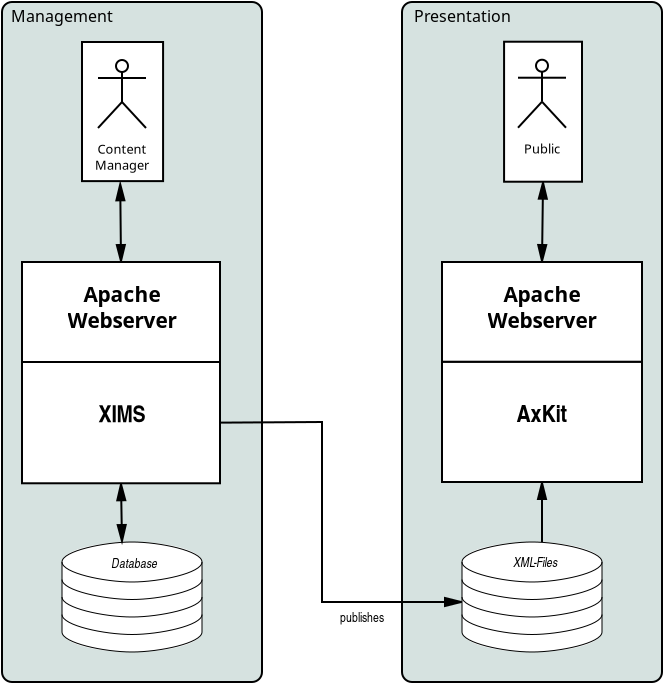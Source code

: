 <?xml version="1.0" encoding="UTF-8"?>
<dia:diagram xmlns:dia="http://www.lysator.liu.se/~alla/dia/"><dia:layer name="Background" visible="true"><dia:group><dia:object type="Standard - Box" version="0" id="O0"><dia:attribute name="obj_pos"><dia:point val="15,-2"/></dia:attribute><dia:attribute name="obj_bb"><dia:rectangle val="14.95,-2.05;28.05,32.05"/></dia:attribute><dia:attribute name="elem_corner"><dia:point val="15,-2"/></dia:attribute><dia:attribute name="elem_width"><dia:real val="13"/></dia:attribute><dia:attribute name="elem_height"><dia:real val="34"/></dia:attribute><dia:attribute name="border_width"><dia:real val="0.1"/></dia:attribute><dia:attribute name="inner_color"><dia:color val="#d6e2e0"/></dia:attribute><dia:attribute name="show_background"><dia:boolean val="true"/></dia:attribute><dia:attribute name="corner_radius"><dia:real val="0.5"/></dia:attribute></dia:object><dia:object type="Standard - Text" version="0" id="O1"><dia:attribute name="obj_pos"><dia:point val="18,-1"/></dia:attribute><dia:attribute name="obj_bb"><dia:rectangle val="15.261,-1.85;20.789,-0.7"/></dia:attribute><dia:attribute name="text"><dia:composite type="text"><dia:attribute name="string"><dia:string>#Presentation#</dia:string></dia:attribute><dia:attribute name="font"><dia:font name="Helvetica"/></dia:attribute><dia:attribute name="height"><dia:real val="1"/></dia:attribute><dia:attribute name="pos"><dia:point val="18,-1"/></dia:attribute><dia:attribute name="color"><dia:color val="#000000"/></dia:attribute><dia:attribute name="alignment"><dia:enum val="1"/></dia:attribute></dia:composite></dia:attribute></dia:object></dia:group><dia:group><dia:object type="Standard - Box" version="0" id="O2"><dia:attribute name="obj_pos"><dia:point val="-5,-2"/></dia:attribute><dia:attribute name="obj_bb"><dia:rectangle val="-5.05,-2.05;8.05,32.05"/></dia:attribute><dia:attribute name="elem_corner"><dia:point val="-5,-2"/></dia:attribute><dia:attribute name="elem_width"><dia:real val="13"/></dia:attribute><dia:attribute name="elem_height"><dia:real val="34"/></dia:attribute><dia:attribute name="border_width"><dia:real val="0.1"/></dia:attribute><dia:attribute name="inner_color"><dia:color val="#d6e2e0"/></dia:attribute><dia:attribute name="show_background"><dia:boolean val="true"/></dia:attribute><dia:attribute name="corner_radius"><dia:real val="0.5"/></dia:attribute></dia:object><dia:object type="Standard - Text" version="0" id="O3"><dia:attribute name="obj_pos"><dia:point val="-2,-1"/></dia:attribute><dia:attribute name="obj_bb"><dia:rectangle val="-4.832,-1.85;0.882,-0.7"/></dia:attribute><dia:attribute name="text"><dia:composite type="text"><dia:attribute name="string"><dia:string>#Management#</dia:string></dia:attribute><dia:attribute name="font"><dia:font name="Helvetica"/></dia:attribute><dia:attribute name="height"><dia:real val="1"/></dia:attribute><dia:attribute name="pos"><dia:point val="-2,-1"/></dia:attribute><dia:attribute name="color"><dia:color val="#000000"/></dia:attribute><dia:attribute name="alignment"><dia:enum val="1"/></dia:attribute></dia:composite></dia:attribute></dia:object></dia:group></dia:layer><dia:layer name="Layer 1" visible="true"><dia:group><dia:object type="Sybase - Stable Queue" version="0" id="O4"><dia:attribute name="obj_pos"><dia:point val="-2,25"/></dia:attribute><dia:attribute name="obj_bb"><dia:rectangle val="-2.05,24.95;5.05,31.75"/></dia:attribute><dia:attribute name="elem_corner"><dia:point val="-2,25"/></dia:attribute><dia:attribute name="elem_width"><dia:real val="7"/></dia:attribute><dia:attribute name="elem_height"><dia:real val="5.5"/></dia:attribute><dia:attribute name="show_background"><dia:boolean val="true"/></dia:attribute><dia:attribute name="flip_horizontal"><dia:boolean val="false"/></dia:attribute><dia:attribute name="flip_vertical"><dia:boolean val="false"/></dia:attribute><dia:attribute name="padding"><dia:real val="0"/></dia:attribute><dia:attribute name="text"><dia:composite type="text"><dia:attribute name="string"><dia:string>##</dia:string></dia:attribute><dia:attribute name="font"><dia:font name="Courier"/></dia:attribute><dia:attribute name="height"><dia:real val="1"/></dia:attribute><dia:attribute name="pos"><dia:point val="1.5,31.497"/></dia:attribute><dia:attribute name="color"><dia:color val="#000000"/></dia:attribute><dia:attribute name="alignment"><dia:enum val="1"/></dia:attribute></dia:composite></dia:attribute></dia:object><dia:object type="Standard - Text" version="0" id="O5"><dia:attribute name="obj_pos"><dia:point val="1.6,26.3"/></dia:attribute><dia:attribute name="obj_bb"><dia:rectangle val="-0.094,25.66;3.294,26.46"/></dia:attribute><dia:attribute name="text"><dia:composite type="text"><dia:attribute name="string"><dia:string>#Database#</dia:string></dia:attribute><dia:attribute name="font"><dia:font name="Helvetica-Narrow-BoldOblique"/></dia:attribute><dia:attribute name="height"><dia:real val="0.8"/></dia:attribute><dia:attribute name="pos"><dia:point val="1.6,26.3"/></dia:attribute><dia:attribute name="color"><dia:color val="#000000"/></dia:attribute><dia:attribute name="alignment"><dia:enum val="1"/></dia:attribute></dia:composite></dia:attribute></dia:object></dia:group><dia:object type="Standard - Line" version="0" id="O6"><dia:attribute name="obj_pos"><dia:point val="1,25"/></dia:attribute><dia:attribute name="obj_bb"><dia:rectangle val="0.549,22.007;1.401,25.057"/></dia:attribute><dia:attribute name="conn_endpoints"><dia:point val="1,25"/><dia:point val="0.95,22.064"/></dia:attribute><dia:attribute name="numcp"><dia:int val="1"/></dia:attribute><dia:attribute name="start_arrow"><dia:enum val="3"/></dia:attribute><dia:attribute name="start_arrow_length"><dia:real val="0.8"/></dia:attribute><dia:attribute name="start_arrow_width"><dia:real val="0.4"/></dia:attribute><dia:attribute name="end_arrow"><dia:enum val="3"/></dia:attribute><dia:attribute name="end_arrow_length"><dia:real val="0.8"/></dia:attribute><dia:attribute name="end_arrow_width"><dia:real val="0.4"/></dia:attribute><dia:connections><dia:connection handle="1" to="O10" connection="6"/></dia:connections></dia:object><dia:object type="Standard - Line" version="0" id="O7"><dia:attribute name="obj_pos"><dia:point val="0.95,11"/></dia:attribute><dia:attribute name="obj_bb"><dia:rectangle val="0.511,7.013;1.35,11.054"/></dia:attribute><dia:attribute name="conn_endpoints"><dia:point val="0.95,11"/><dia:point val="0.911,7.067"/></dia:attribute><dia:attribute name="numcp"><dia:int val="1"/></dia:attribute><dia:attribute name="start_arrow"><dia:enum val="3"/></dia:attribute><dia:attribute name="start_arrow_length"><dia:real val="0.8"/></dia:attribute><dia:attribute name="start_arrow_width"><dia:real val="0.4"/></dia:attribute><dia:attribute name="end_arrow"><dia:enum val="3"/></dia:attribute><dia:attribute name="end_arrow_length"><dia:real val="0.8"/></dia:attribute><dia:attribute name="end_arrow_width"><dia:real val="0.4"/></dia:attribute><dia:connections><dia:connection handle="0" to="O8" connection="1"/></dia:connections></dia:object><dia:object type="Standard - Box" version="0" id="O8"><dia:attribute name="obj_pos"><dia:point val="-4,11"/></dia:attribute><dia:attribute name="obj_bb"><dia:rectangle val="-4.05,10.95;5.95,16.1"/></dia:attribute><dia:attribute name="elem_corner"><dia:point val="-4,11"/></dia:attribute><dia:attribute name="elem_width"><dia:real val="9.9"/></dia:attribute><dia:attribute name="elem_height"><dia:real val="5.05"/></dia:attribute><dia:attribute name="show_background"><dia:boolean val="true"/></dia:attribute></dia:object><dia:object type="Standard - Text" version="0" id="O9"><dia:attribute name="obj_pos"><dia:point val="1,13"/></dia:attribute><dia:attribute name="obj_bb"><dia:rectangle val="-2.175,11.897;4.225,14.647"/></dia:attribute><dia:attribute name="text"><dia:composite type="text"><dia:attribute name="string"><dia:string>#Apache
Webserver#</dia:string></dia:attribute><dia:attribute name="font"><dia:font name="Helvetica-Bold"/></dia:attribute><dia:attribute name="height"><dia:real val="1.3"/></dia:attribute><dia:attribute name="pos"><dia:point val="1,13"/></dia:attribute><dia:attribute name="color"><dia:color val="#000000"/></dia:attribute><dia:attribute name="alignment"><dia:enum val="1"/></dia:attribute></dia:composite></dia:attribute></dia:object><dia:object type="Standard - Box" version="0" id="O10"><dia:attribute name="obj_pos"><dia:point val="-4,16"/></dia:attribute><dia:attribute name="obj_bb"><dia:rectangle val="-4.05,15.95;5.95,22.114"/></dia:attribute><dia:attribute name="elem_corner"><dia:point val="-4,16"/></dia:attribute><dia:attribute name="elem_width"><dia:real val="9.9"/></dia:attribute><dia:attribute name="elem_height"><dia:real val="6.064"/></dia:attribute><dia:attribute name="show_background"><dia:boolean val="true"/></dia:attribute></dia:object><dia:object type="Standard - Text" version="0" id="O11"><dia:attribute name="obj_pos"><dia:point val="1,19.014"/></dia:attribute><dia:attribute name="obj_bb"><dia:rectangle val="-0.757,17.799;2.757,19.299"/></dia:attribute><dia:attribute name="text"><dia:composite type="text"><dia:attribute name="string"><dia:string>#XIMS#</dia:string></dia:attribute><dia:attribute name="font"><dia:font name="Helvetica-Narrow-Bold"/></dia:attribute><dia:attribute name="height"><dia:real val="1.5"/></dia:attribute><dia:attribute name="pos"><dia:point val="1,19.014"/></dia:attribute><dia:attribute name="color"><dia:color val="#000000"/></dia:attribute><dia:attribute name="alignment"><dia:enum val="1"/></dia:attribute></dia:composite></dia:attribute></dia:object><dia:object type="Standard - PolyLine" version="0" id="O12"><dia:attribute name="obj_pos"><dia:point val="18,28"/></dia:attribute><dia:attribute name="obj_bb"><dia:rectangle val="5.85,18.95;18.05,28.4"/></dia:attribute><dia:attribute name="poly_points"><dia:point val="18,28"/><dia:point val="11,28"/><dia:point val="11,19"/><dia:point val="5.9,19.032"/></dia:attribute><dia:attribute name="start_arrow"><dia:enum val="3"/></dia:attribute><dia:attribute name="start_arrow_length"><dia:real val="0.8"/></dia:attribute><dia:attribute name="start_arrow_width"><dia:real val="0.4"/></dia:attribute><dia:connections><dia:connection handle="3" to="O10" connection="4"/></dia:connections></dia:object><dia:object type="Standard - Box" version="0" id="O13"><dia:attribute name="obj_pos"><dia:point val="-1,0"/></dia:attribute><dia:attribute name="obj_bb"><dia:rectangle val="-1.05,-0.05;3.104,7.006"/></dia:attribute><dia:attribute name="elem_corner"><dia:point val="-1,0"/></dia:attribute><dia:attribute name="elem_width"><dia:real val="4.054"/></dia:attribute><dia:attribute name="elem_height"><dia:real val="6.956"/></dia:attribute><dia:attribute name="show_background"><dia:boolean val="true"/></dia:attribute></dia:object><dia:object type="UML - Actor" version="0" id="O14"><dia:attribute name="obj_pos"><dia:point val="1,3"/></dia:attribute><dia:attribute name="obj_bb"><dia:rectangle val="-0.531,0.25;2.581,6.614"/></dia:attribute><dia:attribute name="elem_corner"><dia:point val="-0.25,0.3"/></dia:attribute><dia:attribute name="elem_width"><dia:real val="2.5"/></dia:attribute><dia:attribute name="elem_height"><dia:real val="5.4"/></dia:attribute><dia:attribute name="text"><dia:composite type="text"><dia:attribute name="string"><dia:string>#Content
Manager#</dia:string></dia:attribute><dia:attribute name="font"><dia:font name="Helvetica"/></dia:attribute><dia:attribute name="height"><dia:real val="0.8"/></dia:attribute><dia:attribute name="pos"><dia:point val="1,5.54"/></dia:attribute><dia:attribute name="color"><dia:color val="#000000"/></dia:attribute><dia:attribute name="alignment"><dia:enum val="1"/></dia:attribute></dia:composite></dia:attribute></dia:object><dia:object type="Standard - Text" version="0" id="O15"><dia:attribute name="obj_pos"><dia:point val="13,29"/></dia:attribute><dia:attribute name="obj_bb"><dia:rectangle val="11.35,28.31;14.7,29.26"/></dia:attribute><dia:attribute name="text"><dia:composite type="text"><dia:attribute name="string"><dia:string>#publishes#</dia:string></dia:attribute><dia:attribute name="font"><dia:font name="Helvetica-Narrow"/></dia:attribute><dia:attribute name="height"><dia:real val="0.8"/></dia:attribute><dia:attribute name="pos"><dia:point val="13,29"/></dia:attribute><dia:attribute name="color"><dia:color val="#000000"/></dia:attribute><dia:attribute name="alignment"><dia:enum val="1"/></dia:attribute></dia:composite></dia:attribute></dia:object><dia:object type="Standard - Line" version="0" id="O16"><dia:attribute name="obj_pos"><dia:point val="22,25"/></dia:attribute><dia:attribute name="obj_bb"><dia:rectangle val="21.6,21.95;22.4,25.05"/></dia:attribute><dia:attribute name="conn_endpoints"><dia:point val="22,25"/><dia:point val="22,22"/></dia:attribute><dia:attribute name="numcp"><dia:int val="1"/></dia:attribute><dia:attribute name="end_arrow"><dia:enum val="3"/></dia:attribute><dia:attribute name="end_arrow_length"><dia:real val="0.8"/></dia:attribute><dia:attribute name="end_arrow_width"><dia:real val="0.4"/></dia:attribute><dia:connections><dia:connection handle="1" to="O18" connection="6"/></dia:connections></dia:object><dia:object type="Standard - Line" version="0" id="O17"><dia:attribute name="obj_pos"><dia:point val="22,11"/></dia:attribute><dia:attribute name="obj_bb"><dia:rectangle val="21.599,6.931;22.452,11.055"/></dia:attribute><dia:attribute name="conn_endpoints"><dia:point val="22,11"/><dia:point val="22.052,6.986"/></dia:attribute><dia:attribute name="numcp"><dia:int val="1"/></dia:attribute><dia:attribute name="start_arrow"><dia:enum val="3"/></dia:attribute><dia:attribute name="start_arrow_length"><dia:real val="0.8"/></dia:attribute><dia:attribute name="start_arrow_width"><dia:real val="0.4"/></dia:attribute><dia:attribute name="end_arrow"><dia:enum val="3"/></dia:attribute><dia:attribute name="end_arrow_length"><dia:real val="0.8"/></dia:attribute><dia:attribute name="end_arrow_width"><dia:real val="0.4"/></dia:attribute><dia:connections><dia:connection handle="0" to="O27" connection="1"/><dia:connection handle="1" to="O20" connection="6"/></dia:connections></dia:object><dia:object type="Standard - Box" version="0" id="O18"><dia:attribute name="obj_pos"><dia:point val="17,15.986"/></dia:attribute><dia:attribute name="obj_bb"><dia:rectangle val="16.95,15.936;27.05,22.05"/></dia:attribute><dia:attribute name="elem_corner"><dia:point val="17,15.986"/></dia:attribute><dia:attribute name="elem_width"><dia:real val="10"/></dia:attribute><dia:attribute name="elem_height"><dia:real val="6.014"/></dia:attribute><dia:attribute name="show_background"><dia:boolean val="true"/></dia:attribute></dia:object><dia:object type="Standard - Text" version="0" id="O19"><dia:attribute name="obj_pos"><dia:point val="22,19"/></dia:attribute><dia:attribute name="obj_bb"><dia:rectangle val="20.16,17.785;23.84,19.285"/></dia:attribute><dia:attribute name="text"><dia:composite type="text"><dia:attribute name="string"><dia:string>#AxKit#</dia:string></dia:attribute><dia:attribute name="font"><dia:font name="Helvetica-Narrow-Bold"/></dia:attribute><dia:attribute name="height"><dia:real val="1.5"/></dia:attribute><dia:attribute name="pos"><dia:point val="22,19"/></dia:attribute><dia:attribute name="color"><dia:color val="#000000"/></dia:attribute><dia:attribute name="alignment"><dia:enum val="1"/></dia:attribute></dia:composite></dia:attribute></dia:object><dia:object type="Standard - Box" version="0" id="O20"><dia:attribute name="obj_pos"><dia:point val="20.104,-0.014"/></dia:attribute><dia:attribute name="obj_bb"><dia:rectangle val="20.053,-0.064;24.05,7.036"/></dia:attribute><dia:attribute name="elem_corner"><dia:point val="20.104,-0.014"/></dia:attribute><dia:attribute name="elem_width"><dia:real val="3.896"/></dia:attribute><dia:attribute name="elem_height"><dia:real val="7"/></dia:attribute><dia:attribute name="show_background"><dia:boolean val="true"/></dia:attribute></dia:object><dia:object type="UML - Actor" version="0" id="O21"><dia:attribute name="obj_pos"><dia:point val="22,2.986"/></dia:attribute><dia:attribute name="obj_bb"><dia:rectangle val="20.7,0.236;23.3,5.736"/></dia:attribute><dia:attribute name="elem_corner"><dia:point val="20.75,0.286"/></dia:attribute><dia:attribute name="elem_width"><dia:real val="2.5"/></dia:attribute><dia:attribute name="elem_height"><dia:real val="5.4"/></dia:attribute><dia:attribute name="text"><dia:composite type="text"><dia:attribute name="string"><dia:string>#Public#</dia:string></dia:attribute><dia:attribute name="font"><dia:font name="Helvetica"/></dia:attribute><dia:attribute name="height"><dia:real val="0.8"/></dia:attribute><dia:attribute name="pos"><dia:point val="22,5.526"/></dia:attribute><dia:attribute name="color"><dia:color val="#000000"/></dia:attribute><dia:attribute name="alignment"><dia:enum val="1"/></dia:attribute></dia:composite></dia:attribute></dia:object><dia:object type="Standard - Text" version="0" id="O22"><dia:attribute name="obj_pos"><dia:point val="0.554,12.428"/></dia:attribute><dia:attribute name="obj_bb"><dia:rectangle val="0.554,11.83;0.554,12.63"/></dia:attribute><dia:attribute name="text"><dia:composite type="text"><dia:attribute name="string"><dia:string>##</dia:string></dia:attribute><dia:attribute name="font"><dia:font name="Courier"/></dia:attribute><dia:attribute name="height"><dia:real val="0.8"/></dia:attribute><dia:attribute name="pos"><dia:point val="0.554,12.428"/></dia:attribute><dia:attribute name="color"><dia:color val="#000000"/></dia:attribute><dia:attribute name="alignment"><dia:enum val="1"/></dia:attribute></dia:composite></dia:attribute></dia:object><dia:object type="Standard - Text" version="0" id="O23"><dia:attribute name="obj_pos"><dia:point val="3.204,13.028"/></dia:attribute><dia:attribute name="obj_bb"><dia:rectangle val="3.204,12.43;3.204,13.23"/></dia:attribute><dia:attribute name="text"><dia:composite type="text"><dia:attribute name="string"><dia:string>##</dia:string></dia:attribute><dia:attribute name="font"><dia:font name="Courier"/></dia:attribute><dia:attribute name="height"><dia:real val="0.8"/></dia:attribute><dia:attribute name="pos"><dia:point val="3.204,13.028"/></dia:attribute><dia:attribute name="color"><dia:color val="#000000"/></dia:attribute><dia:attribute name="alignment"><dia:enum val="1"/></dia:attribute></dia:composite></dia:attribute></dia:object><dia:object type="Standard - Text" version="0" id="O24"><dia:attribute name="obj_pos"><dia:point val="0.904,11.878"/></dia:attribute><dia:attribute name="obj_bb"><dia:rectangle val="0.904,11.28;0.904,12.08"/></dia:attribute><dia:attribute name="text"><dia:composite type="text"><dia:attribute name="string"><dia:string>##</dia:string></dia:attribute><dia:attribute name="font"><dia:font name="Courier"/></dia:attribute><dia:attribute name="height"><dia:real val="0.8"/></dia:attribute><dia:attribute name="pos"><dia:point val="0.904,11.878"/></dia:attribute><dia:attribute name="color"><dia:color val="#000000"/></dia:attribute><dia:attribute name="alignment"><dia:enum val="1"/></dia:attribute></dia:composite></dia:attribute></dia:object><dia:object type="Standard - Text" version="0" id="O25"><dia:attribute name="obj_pos"><dia:point val="0.504,12.428"/></dia:attribute><dia:attribute name="obj_bb"><dia:rectangle val="0.504,11.83;0.504,12.63"/></dia:attribute><dia:attribute name="text"><dia:composite type="text"><dia:attribute name="string"><dia:string>##</dia:string></dia:attribute><dia:attribute name="font"><dia:font name="Courier"/></dia:attribute><dia:attribute name="height"><dia:real val="0.8"/></dia:attribute><dia:attribute name="pos"><dia:point val="0.504,12.428"/></dia:attribute><dia:attribute name="color"><dia:color val="#000000"/></dia:attribute><dia:attribute name="alignment"><dia:enum val="1"/></dia:attribute></dia:composite></dia:attribute></dia:object><dia:object type="Standard - Text" version="0" id="O26"><dia:attribute name="obj_pos"><dia:point val="11.354,18.878"/></dia:attribute><dia:attribute name="obj_bb"><dia:rectangle val="11.354,18.28;11.354,19.08"/></dia:attribute><dia:attribute name="text"><dia:composite type="text"><dia:attribute name="string"><dia:string>##</dia:string></dia:attribute><dia:attribute name="font"><dia:font name="Courier"/></dia:attribute><dia:attribute name="height"><dia:real val="0.8"/></dia:attribute><dia:attribute name="pos"><dia:point val="11.354,18.878"/></dia:attribute><dia:attribute name="color"><dia:color val="#000000"/></dia:attribute><dia:attribute name="alignment"><dia:enum val="1"/></dia:attribute></dia:composite></dia:attribute></dia:object><dia:object type="Standard - Box" version="0" id="O27"><dia:attribute name="obj_pos"><dia:point val="17,11"/></dia:attribute><dia:attribute name="obj_bb"><dia:rectangle val="16.95,10.95;27.05,16.036"/></dia:attribute><dia:attribute name="elem_corner"><dia:point val="17,11"/></dia:attribute><dia:attribute name="elem_width"><dia:real val="10"/></dia:attribute><dia:attribute name="elem_height"><dia:real val="4.986"/></dia:attribute><dia:attribute name="show_background"><dia:boolean val="true"/></dia:attribute></dia:object><dia:object type="Standard - Text" version="0" id="O28"><dia:attribute name="obj_pos"><dia:point val="22,13"/></dia:attribute><dia:attribute name="obj_bb"><dia:rectangle val="18.825,11.897;25.225,14.647"/></dia:attribute><dia:attribute name="text"><dia:composite type="text"><dia:attribute name="string"><dia:string>#Apache
Webserver#</dia:string></dia:attribute><dia:attribute name="font"><dia:font name="Helvetica-Bold"/></dia:attribute><dia:attribute name="height"><dia:real val="1.3"/></dia:attribute><dia:attribute name="pos"><dia:point val="22,13"/></dia:attribute><dia:attribute name="color"><dia:color val="#000000"/></dia:attribute><dia:attribute name="alignment"><dia:enum val="1"/></dia:attribute></dia:composite></dia:attribute></dia:object><dia:group><dia:object type="Sybase - Stable Queue" version="0" id="O29"><dia:attribute name="obj_pos"><dia:point val="18,25"/></dia:attribute><dia:attribute name="obj_bb"><dia:rectangle val="17.95,24.95;25.05,31.75"/></dia:attribute><dia:attribute name="elem_corner"><dia:point val="18,25"/></dia:attribute><dia:attribute name="elem_width"><dia:real val="7"/></dia:attribute><dia:attribute name="elem_height"><dia:real val="5.5"/></dia:attribute><dia:attribute name="show_background"><dia:boolean val="true"/></dia:attribute><dia:attribute name="flip_horizontal"><dia:boolean val="false"/></dia:attribute><dia:attribute name="flip_vertical"><dia:boolean val="false"/></dia:attribute><dia:attribute name="padding"><dia:real val="0"/></dia:attribute><dia:attribute name="text"><dia:composite type="text"><dia:attribute name="string"><dia:string>##</dia:string></dia:attribute><dia:attribute name="font"><dia:font name="Courier"/></dia:attribute><dia:attribute name="height"><dia:real val="1"/></dia:attribute><dia:attribute name="pos"><dia:point val="21.5,31.497"/></dia:attribute><dia:attribute name="color"><dia:color val="#000000"/></dia:attribute><dia:attribute name="alignment"><dia:enum val="1"/></dia:attribute></dia:composite></dia:attribute></dia:object><dia:object type="Standard - Text" version="0" id="O30"><dia:attribute name="obj_pos"><dia:point val="21.65,26.25"/></dia:attribute><dia:attribute name="obj_bb"><dia:rectangle val="19.846,25.61;23.454,26.41"/></dia:attribute><dia:attribute name="text"><dia:composite type="text"><dia:attribute name="string"><dia:string>#XML-Files#</dia:string></dia:attribute><dia:attribute name="font"><dia:font name="Helvetica-Narrow-BoldOblique"/></dia:attribute><dia:attribute name="height"><dia:real val="0.8"/></dia:attribute><dia:attribute name="pos"><dia:point val="21.65,26.25"/></dia:attribute><dia:attribute name="color"><dia:color val="#000000"/></dia:attribute><dia:attribute name="alignment"><dia:enum val="1"/></dia:attribute></dia:composite></dia:attribute></dia:object></dia:group></dia:layer></dia:diagram>
